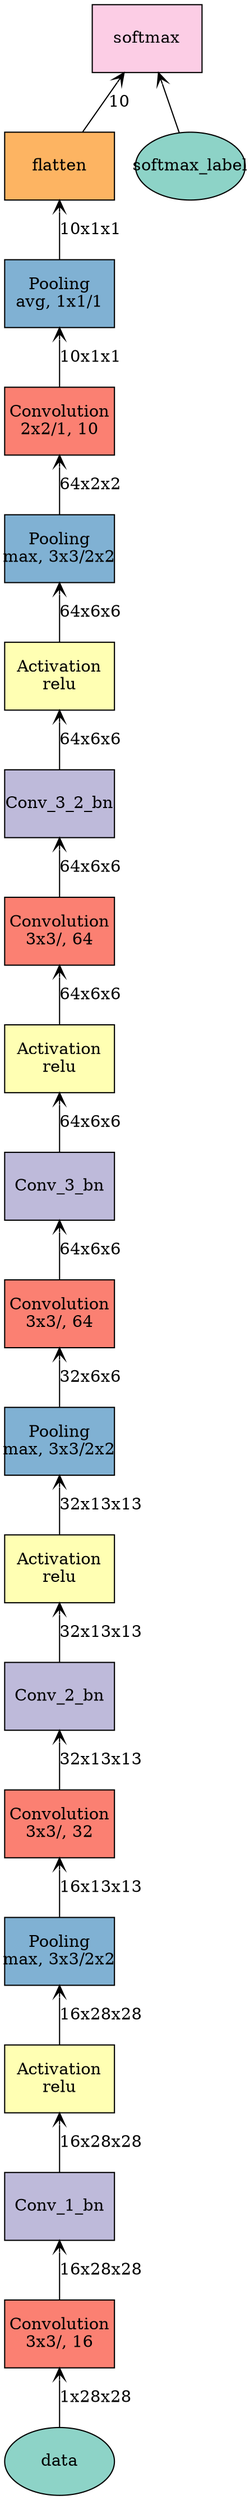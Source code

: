 digraph plot {
	data [label=data fillcolor="#8dd3c7" fixedsize=true height=0.8034 shape=oval style=filled width=1.3]
	Conv_1 [label="Convolution\n3x3/, 16" fillcolor="#fb8072" fixedsize=true height=0.8034 shape=box style=filled width=1.3]
	Conv_1_bn [label=Conv_1_bn fillcolor="#bebada" fixedsize=true height=0.8034 shape=box style=filled width=1.3]
	Conv_1_act [label="Activation\nrelu" fillcolor="#ffffb3" fixedsize=true height=0.8034 shape=box style=filled width=1.3]
	Conv_1_pooling [label="Pooling\nmax, 3x3/2x2" fillcolor="#80b1d3" fixedsize=true height=0.8034 shape=box style=filled width=1.3]
	Conv_2 [label="Convolution\n3x3/, 32" fillcolor="#fb8072" fixedsize=true height=0.8034 shape=box style=filled width=1.3]
	Conv_2_bn [label=Conv_2_bn fillcolor="#bebada" fixedsize=true height=0.8034 shape=box style=filled width=1.3]
	Conv_2_act [label="Activation\nrelu" fillcolor="#ffffb3" fixedsize=true height=0.8034 shape=box style=filled width=1.3]
	Conv_2_pooling [label="Pooling\nmax, 3x3/2x2" fillcolor="#80b1d3" fixedsize=true height=0.8034 shape=box style=filled width=1.3]
	Conv_3 [label="Convolution\n3x3/, 64" fillcolor="#fb8072" fixedsize=true height=0.8034 shape=box style=filled width=1.3]
	Conv_3_bn [label=Conv_3_bn fillcolor="#bebada" fixedsize=true height=0.8034 shape=box style=filled width=1.3]
	Conv_3_act [label="Activation\nrelu" fillcolor="#ffffb3" fixedsize=true height=0.8034 shape=box style=filled width=1.3]
	Conv_3_2 [label="Convolution\n3x3/, 64" fillcolor="#fb8072" fixedsize=true height=0.8034 shape=box style=filled width=1.3]
	Conv_3_2_bn [label=Conv_3_2_bn fillcolor="#bebada" fixedsize=true height=0.8034 shape=box style=filled width=1.3]
	Conv_3_2_act [label="Activation\nrelu" fillcolor="#ffffb3" fixedsize=true height=0.8034 shape=box style=filled width=1.3]
	Conv_3_pooling [label="Pooling\nmax, 3x3/2x2" fillcolor="#80b1d3" fixedsize=true height=0.8034 shape=box style=filled width=1.3]
	Conv_4 [label="Convolution\n2x2/1, 10" fillcolor="#fb8072" fixedsize=true height=0.8034 shape=box style=filled width=1.3]
	Conv_4_pooling [label="Pooling\navg, 1x1/1" fillcolor="#80b1d3" fixedsize=true height=0.8034 shape=box style=filled width=1.3]
	flatten [label=flatten fillcolor="#fdb462" fixedsize=true height=0.8034 shape=box style=filled width=1.3]
	softmax_label [label=softmax_label fillcolor="#8dd3c7" fixedsize=true height=0.8034 shape=oval style=filled width=1.3]
	softmax [label=softmax fillcolor="#fccde5" fixedsize=true height=0.8034 shape=box style=filled width=1.3]
	Conv_1 -> data [label="1x28x28" arrowtail=open dir=back]
	Conv_1_bn -> Conv_1 [label="16x28x28" arrowtail=open dir=back]
	Conv_1_act -> Conv_1_bn [label="16x28x28" arrowtail=open dir=back]
	Conv_1_pooling -> Conv_1_act [label="16x28x28" arrowtail=open dir=back]
	Conv_2 -> Conv_1_pooling [label="16x13x13" arrowtail=open dir=back]
	Conv_2_bn -> Conv_2 [label="32x13x13" arrowtail=open dir=back]
	Conv_2_act -> Conv_2_bn [label="32x13x13" arrowtail=open dir=back]
	Conv_2_pooling -> Conv_2_act [label="32x13x13" arrowtail=open dir=back]
	Conv_3 -> Conv_2_pooling [label="32x6x6" arrowtail=open dir=back]
	Conv_3_bn -> Conv_3 [label="64x6x6" arrowtail=open dir=back]
	Conv_3_act -> Conv_3_bn [label="64x6x6" arrowtail=open dir=back]
	Conv_3_2 -> Conv_3_act [label="64x6x6" arrowtail=open dir=back]
	Conv_3_2_bn -> Conv_3_2 [label="64x6x6" arrowtail=open dir=back]
	Conv_3_2_act -> Conv_3_2_bn [label="64x6x6" arrowtail=open dir=back]
	Conv_3_pooling -> Conv_3_2_act [label="64x6x6" arrowtail=open dir=back]
	Conv_4 -> Conv_3_pooling [label="64x2x2" arrowtail=open dir=back]
	Conv_4_pooling -> Conv_4 [label="10x1x1" arrowtail=open dir=back]
	flatten -> Conv_4_pooling [label="10x1x1" arrowtail=open dir=back]
	softmax -> flatten [label=10 arrowtail=open dir=back]
	softmax -> softmax_label [label="" arrowtail=open dir=back]
}
